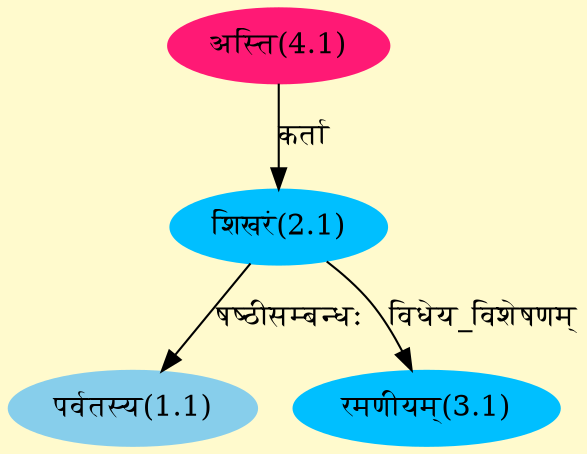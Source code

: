 digraph G{
rankdir=BT;
 compound=true;
 bgcolor="lemonchiffon1";
Node1_1 [style=filled, color="#87CEEB" label = "पर्वतस्य(1.1)"]
Node2_1 [style=filled, color="#00BFFF" label = "शिखरं(2.1)"]
Node4_1 [style=filled, color="#FF1975" label = "अस्ति(4.1)"]
Node3_1 [style=filled, color="#00BFFF" label = "रमणीयम्(3.1)"]
/* Start of Relations section */

Node1_1 -> Node2_1 [  label="षष्ठीसम्बन्धः"  dir="back" ]
Node2_1 -> Node4_1 [  label="कर्ता"  dir="back" ]
Node3_1 -> Node2_1 [  label="विधेय_विशेषणम्"  dir="back" ]
}
